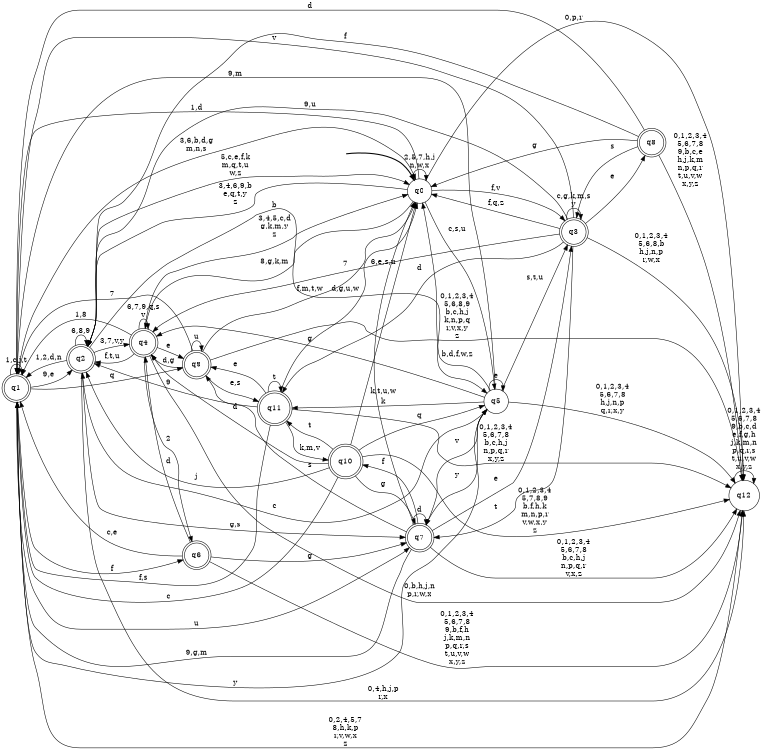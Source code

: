 digraph BlueStar {
__start0 [style = invis, shape = none, label = "", width = 0, height = 0];

rankdir=LR;
size="8,5";

s0 [style="filled", color="black", fillcolor="white" shape="circle", label="q0"];
s1 [style="rounded,filled", color="black", fillcolor="white" shape="doublecircle", label="q1"];
s2 [style="rounded,filled", color="black", fillcolor="white" shape="doublecircle", label="q2"];
s3 [style="rounded,filled", color="black", fillcolor="white" shape="doublecircle", label="q3"];
s4 [style="rounded,filled", color="black", fillcolor="white" shape="doublecircle", label="q4"];
s5 [style="filled", color="black", fillcolor="white" shape="circle", label="q5"];
s6 [style="rounded,filled", color="black", fillcolor="white" shape="doublecircle", label="q6"];
s7 [style="rounded,filled", color="black", fillcolor="white" shape="doublecircle", label="q7"];
s8 [style="rounded,filled", color="black", fillcolor="white" shape="doublecircle", label="q8"];
s9 [style="rounded,filled", color="black", fillcolor="white" shape="doublecircle", label="q9"];
s10 [style="rounded,filled", color="black", fillcolor="white" shape="doublecircle", label="q10"];
s11 [style="rounded,filled", color="black", fillcolor="white" shape="doublecircle", label="q11"];
s12 [style="filled", color="black", fillcolor="white" shape="circle", label="q12"];
subgraph cluster_main { 
	graph [pad=".75", ranksep="0.15", nodesep="0.15"];
	 style=invis; 
	__start0 -> s0 [penwidth=2];
}
s0 -> s0 [label="2,5,7,h,j\nn,w,x"];
s0 -> s1 [label="1,d"];
s0 -> s2 [label="3,4,6,9,b\ne,q,t,y\nz"];
s0 -> s3 [label="f,v"];
s0 -> s4 [label="8,g,k,m"];
s0 -> s5 [label="c,s,u"];
s0 -> s12 [label="0,p,r"];
s1 -> s0 [label="3,6,b,d,g\nm,n,s"];
s1 -> s1 [label="1,c,j,t"];
s1 -> s2 [label="9,e"];
s1 -> s5 [label="y"];
s1 -> s6 [label="f"];
s1 -> s7 [label="u"];
s1 -> s9 [label="q"];
s1 -> s12 [label="0,2,4,5,7\n8,h,k,p\nr,v,w,x\nz"];
s2 -> s0 [label="5,c,e,f,k\nm,q,t,u\nw,z"];
s2 -> s1 [label="1,2,d,n"];
s2 -> s2 [label="6,8,9"];
s2 -> s4 [label="3,7,v,y"];
s2 -> s5 [label="b"];
s2 -> s7 [label="g,s"];
s2 -> s12 [label="0,4,h,j,p\nr,x"];
s3 -> s0 [label="f,q,z"];
s3 -> s1 [label="v"];
s3 -> s2 [label="9,u"];
s3 -> s3 [label="c,g,k,m,s\ny"];
s3 -> s4 [label="7"];
s3 -> s7 [label="t"];
s3 -> s8 [label="e"];
s3 -> s11 [label="d"];
s3 -> s12 [label="0,1,2,3,4\n5,6,8,b\nh,j,n,p\nr,w,x"];
s4 -> s0 [label="3,4,5,c,d\ng,k,m,y\nz"];
s4 -> s1 [label="1,8"];
s4 -> s2 [label="f,t,u"];
s4 -> s4 [label="6,7,9,q,s\nv"];
s4 -> s6 [label="2"];
s4 -> s9 [label="e"];
s4 -> s12 [label="0,b,h,j,n\np,r,w,x"];
s5 -> s0 [label="b,d,f,w,z"];
s5 -> s1 [label="9,m"];
s5 -> s2 [label="c"];
s5 -> s3 [label="s,t,u"];
s5 -> s4 [label="g"];
s5 -> s5 [label="e"];
s5 -> s7 [label="v"];
s5 -> s11 [label="k"];
s5 -> s12 [label="0,1,2,3,4\n5,6,7,8\nh,j,n,p\nq,r,x,y"];
s6 -> s1 [label="c,e"];
s6 -> s4 [label="d"];
s6 -> s7 [label="g"];
s6 -> s12 [label="0,1,2,3,4\n5,6,7,8\n9,b,f,h\nj,k,m,n\np,q,r,s\nt,u,v,w\nx,y,z"];
s7 -> s0 [label="k,t,u,w"];
s7 -> s1 [label="9,g,m"];
s7 -> s3 [label="e"];
s7 -> s5 [label="y"];
s7 -> s7 [label="d"];
s7 -> s9 [label="s"];
s7 -> s10 [label="f"];
s7 -> s12 [label="0,1,2,3,4\n5,6,7,8\nb,c,h,j\nn,p,q,r\nv,x,z"];
s8 -> s0 [label="g"];
s8 -> s1 [label="d"];
s8 -> s2 [label="f"];
s8 -> s3 [label="s"];
s8 -> s12 [label="0,1,2,3,4\n5,6,7,8\n9,b,c,e\nh,j,k,m\nn,p,q,r\nt,u,v,w\nx,y,z"];
s9 -> s0 [label="f,m,t,w"];
s9 -> s1 [label="7"];
s9 -> s4 [label="d,g"];
s9 -> s9 [label="u"];
s9 -> s11 [label="e,s"];
s9 -> s12 [label="0,1,2,3,4\n5,6,8,9\nb,c,h,j\nk,n,p,q\nr,v,x,y\nz"];
s10 -> s0 [label="6,e,s,u"];
s10 -> s1 [label="c"];
s10 -> s2 [label="j"];
s10 -> s4 [label="d"];
s10 -> s5 [label="q"];
s10 -> s7 [label="g"];
s10 -> s11 [label="t"];
s10 -> s12 [label="0,1,2,3,4\n5,7,8,9\nb,f,h,k\nm,n,p,r\nv,w,x,y\nz"];
s11 -> s0 [label="d,g,u,w"];
s11 -> s1 [label="f,s"];
s11 -> s2 [label="9"];
s11 -> s9 [label="e"];
s11 -> s10 [label="k,m,v"];
s11 -> s11 [label="t"];
s11 -> s12 [label="0,1,2,3,4\n5,6,7,8\nb,c,h,j\nn,p,q,r\nx,y,z"];
s12 -> s12 [label="0,1,2,3,4\n5,6,7,8\n9,b,c,d\ne,f,g,h\nj,k,m,n\np,q,r,s\nt,u,v,w\nx,y,z"];

}